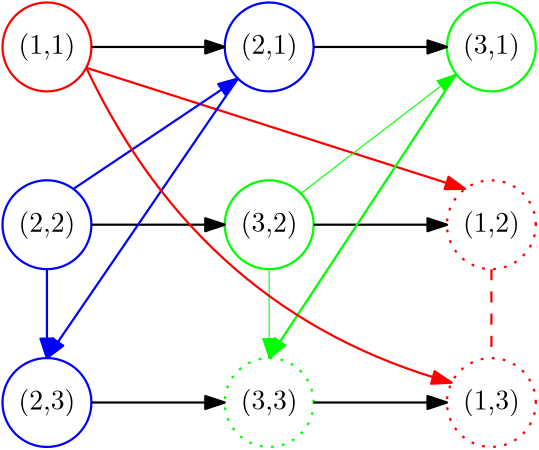 <?xml version="1.0"?>
<!DOCTYPE ipe SYSTEM "ipe.dtd">
<ipe version="70218" creator="Ipe 7.2.24">
<info created="D:20231031194528" modified="D:20231107115748"/>
<ipestyle name="basic">
<symbol name="arrow/arc(spx)">
<path stroke="sym-stroke" fill="sym-stroke" pen="sym-pen">
0 0 m
-1 0.333 l
-1 -0.333 l
h
</path>
</symbol>
<symbol name="arrow/farc(spx)">
<path stroke="sym-stroke" fill="white" pen="sym-pen">
0 0 m
-1 0.333 l
-1 -0.333 l
h
</path>
</symbol>
<symbol name="arrow/ptarc(spx)">
<path stroke="sym-stroke" fill="sym-stroke" pen="sym-pen">
0 0 m
-1 0.333 l
-0.8 0 l
-1 -0.333 l
h
</path>
</symbol>
<symbol name="arrow/fptarc(spx)">
<path stroke="sym-stroke" fill="white" pen="sym-pen">
0 0 m
-1 0.333 l
-0.8 0 l
-1 -0.333 l
h
</path>
</symbol>
<symbol name="mark/circle(sx)" transformations="translations">
<path fill="sym-stroke">
0.6 0 0 0.6 0 0 e
0.4 0 0 0.4 0 0 e
</path>
</symbol>
<symbol name="mark/disk(sx)" transformations="translations">
<path fill="sym-stroke">
0.6 0 0 0.6 0 0 e
</path>
</symbol>
<symbol name="mark/fdisk(sfx)" transformations="translations">
<group>
<path fill="sym-fill">
0.5 0 0 0.5 0 0 e
</path>
<path fill="sym-stroke" fillrule="eofill">
0.6 0 0 0.6 0 0 e
0.4 0 0 0.4 0 0 e
</path>
</group>
</symbol>
<symbol name="mark/box(sx)" transformations="translations">
<path fill="sym-stroke" fillrule="eofill">
-0.6 -0.6 m
0.6 -0.6 l
0.6 0.6 l
-0.6 0.6 l
h
-0.4 -0.4 m
0.4 -0.4 l
0.4 0.4 l
-0.4 0.4 l
h
</path>
</symbol>
<symbol name="mark/square(sx)" transformations="translations">
<path fill="sym-stroke">
-0.6 -0.6 m
0.6 -0.6 l
0.6 0.6 l
-0.6 0.6 l
h
</path>
</symbol>
<symbol name="mark/fsquare(sfx)" transformations="translations">
<group>
<path fill="sym-fill">
-0.5 -0.5 m
0.5 -0.5 l
0.5 0.5 l
-0.5 0.5 l
h
</path>
<path fill="sym-stroke" fillrule="eofill">
-0.6 -0.6 m
0.6 -0.6 l
0.6 0.6 l
-0.6 0.6 l
h
-0.4 -0.4 m
0.4 -0.4 l
0.4 0.4 l
-0.4 0.4 l
h
</path>
</group>
</symbol>
<symbol name="mark/cross(sx)" transformations="translations">
<group>
<path fill="sym-stroke">
-0.43 -0.57 m
0.57 0.43 l
0.43 0.57 l
-0.57 -0.43 l
h
</path>
<path fill="sym-stroke">
-0.43 0.57 m
0.57 -0.43 l
0.43 -0.57 l
-0.57 0.43 l
h
</path>
</group>
</symbol>
<symbol name="arrow/fnormal(spx)">
<path stroke="sym-stroke" fill="white" pen="sym-pen">
0 0 m
-1 0.333 l
-1 -0.333 l
h
</path>
</symbol>
<symbol name="arrow/pointed(spx)">
<path stroke="sym-stroke" fill="sym-stroke" pen="sym-pen">
0 0 m
-1 0.333 l
-0.8 0 l
-1 -0.333 l
h
</path>
</symbol>
<symbol name="arrow/fpointed(spx)">
<path stroke="sym-stroke" fill="white" pen="sym-pen">
0 0 m
-1 0.333 l
-0.8 0 l
-1 -0.333 l
h
</path>
</symbol>
<symbol name="arrow/linear(spx)">
<path stroke="sym-stroke" pen="sym-pen">
-1 0.333 m
0 0 l
-1 -0.333 l
</path>
</symbol>
<symbol name="arrow/fdouble(spx)">
<path stroke="sym-stroke" fill="white" pen="sym-pen">
0 0 m
-1 0.333 l
-1 -0.333 l
h
-1 0 m
-2 0.333 l
-2 -0.333 l
h
</path>
</symbol>
<symbol name="arrow/double(spx)">
<path stroke="sym-stroke" fill="sym-stroke" pen="sym-pen">
0 0 m
-1 0.333 l
-1 -0.333 l
h
-1 0 m
-2 0.333 l
-2 -0.333 l
h
</path>
</symbol>
<symbol name="arrow/mid-normal(spx)">
<path stroke="sym-stroke" fill="sym-stroke" pen="sym-pen">
0.5 0 m
-0.5 0.333 l
-0.5 -0.333 l
h
</path>
</symbol>
<symbol name="arrow/mid-fnormal(spx)">
<path stroke="sym-stroke" fill="white" pen="sym-pen">
0.5 0 m
-0.5 0.333 l
-0.5 -0.333 l
h
</path>
</symbol>
<symbol name="arrow/mid-pointed(spx)">
<path stroke="sym-stroke" fill="sym-stroke" pen="sym-pen">
0.5 0 m
-0.5 0.333 l
-0.3 0 l
-0.5 -0.333 l
h
</path>
</symbol>
<symbol name="arrow/mid-fpointed(spx)">
<path stroke="sym-stroke" fill="white" pen="sym-pen">
0.5 0 m
-0.5 0.333 l
-0.3 0 l
-0.5 -0.333 l
h
</path>
</symbol>
<symbol name="arrow/mid-double(spx)">
<path stroke="sym-stroke" fill="sym-stroke" pen="sym-pen">
1 0 m
0 0.333 l
0 -0.333 l
h
0 0 m
-1 0.333 l
-1 -0.333 l
h
</path>
</symbol>
<symbol name="arrow/mid-fdouble(spx)">
<path stroke="sym-stroke" fill="white" pen="sym-pen">
1 0 m
0 0.333 l
0 -0.333 l
h
0 0 m
-1 0.333 l
-1 -0.333 l
h
</path>
</symbol>
<anglesize name="22.5 deg" value="22.5"/>
<anglesize name="30 deg" value="30"/>
<anglesize name="45 deg" value="45"/>
<anglesize name="60 deg" value="60"/>
<anglesize name="90 deg" value="90"/>
<arrowsize name="large" value="10"/>
<arrowsize name="small" value="5"/>
<arrowsize name="tiny" value="3"/>
<color name="blue" value="0 0 1"/>
<color name="brown" value="0.647 0.165 0.165"/>
<color name="darkblue" value="0 0 0.545"/>
<color name="darkcyan" value="0 0.545 0.545"/>
<color name="darkgray" value="0.663"/>
<color name="darkgreen" value="0 0.392 0"/>
<color name="darkmagenta" value="0.545 0 0.545"/>
<color name="darkorange" value="1 0.549 0"/>
<color name="darkred" value="0.545 0 0"/>
<color name="gold" value="1 0.843 0"/>
<color name="gray" value="0.745"/>
<color name="green" value="0 1 0"/>
<color name="lightblue" value="0.678 0.847 0.902"/>
<color name="lightcyan" value="0.878 1 1"/>
<color name="lightgray" value="0.827"/>
<color name="lightgreen" value="0.565 0.933 0.565"/>
<color name="lightyellow" value="1 1 0.878"/>
<color name="navy" value="0 0 0.502"/>
<color name="orange" value="1 0.647 0"/>
<color name="pink" value="1 0.753 0.796"/>
<color name="purple" value="0.627 0.125 0.941"/>
<color name="red" value="1 0 0"/>
<color name="seagreen" value="0.18 0.545 0.341"/>
<color name="turquoise" value="0.251 0.878 0.816"/>
<color name="violet" value="0.933 0.51 0.933"/>
<color name="yellow" value="1 1 0"/>
<dashstyle name="dash dot dotted" value="[4 2 1 2 1 2] 0"/>
<dashstyle name="dash dotted" value="[4 2 1 2] 0"/>
<dashstyle name="dashed" value="[4] 0"/>
<dashstyle name="dotted" value="[1 3] 0"/>
<gridsize name="10 pts (~3.5 mm)" value="10"/>
<gridsize name="14 pts (~5 mm)" value="14"/>
<gridsize name="16 pts (~6 mm)" value="16"/>
<gridsize name="20 pts (~7 mm)" value="20"/>
<gridsize name="28 pts (~10 mm)" value="28"/>
<gridsize name="32 pts (~12 mm)" value="32"/>
<gridsize name="4 pts" value="4"/>
<gridsize name="56 pts (~20 mm)" value="56"/>
<gridsize name="8 pts (~3 mm)" value="8"/>
<opacity name="10%" value="0.1"/>
<opacity name="30%" value="0.3"/>
<opacity name="50%" value="0.5"/>
<opacity name="75%" value="0.75"/>
<pen name="fat" value="1.2"/>
<pen name="heavier" value="0.8"/>
<pen name="ultrafat" value="2"/>
<symbolsize name="large" value="5"/>
<symbolsize name="small" value="2"/>
<symbolsize name="tiny" value="1.1"/>
<textsize name="Huge" value="\Huge"/>
<textsize name="LARGE" value="\LARGE"/>
<textsize name="Large" value="\Large"/>
<textsize name="footnote" value="\footnotesize"/>
<textsize name="huge" value="\huge"/>
<textsize name="large" value="\large"/>
<textsize name="small" value="\small"/>
<textsize name="tiny" value="\tiny"/>
<textstyle name="center" begin="\begin{center}" end="\end{center}"/>
<textstyle name="item" begin="\begin{itemize}\item{}" end="\end{itemize}"/>
<textstyle name="itemize" begin="\begin{itemize}" end="\end{itemize}"/>
<tiling name="falling" angle="-60" step="4" width="1"/>
<tiling name="rising" angle="30" step="4" width="1"/>
</ipestyle>
<page>
<layer name="alpha"/>
<view layers="alpha" active="alpha"/>
<text layer="alpha" transformations="translations" pos="128 704" stroke="black" type="label" width="20.479" height="7.473" depth="2.49" halign="center" valign="center">(1,1)</text>
<text matrix="1 0 0 1 80 0" transformations="translations" pos="128 704" stroke="black" type="label" width="20.479" height="7.473" depth="2.49" halign="center" valign="center">(2,1)</text>
<text matrix="1 0 0 1 160 0" transformations="translations" pos="128 704" stroke="black" type="label" width="20.479" height="7.473" depth="2.49" halign="center" valign="center">(3,1)</text>
<path stroke="red" pen="heavier">
16 0 0 16 128 704 e
</path>
<path matrix="1 0 0 1 16 0" stroke="blue" pen="heavier">
16 0 0 16 192 704 e
</path>
<path matrix="1 0 0 1 32 0" stroke="green" pen="heavier">
16 0 0 16 256 704 e
</path>
<path stroke="black" pen="heavier" arrow="normal/normal">
144 704 m
192 704 l
</path>
<path stroke="black" pen="heavier" arrow="normal/normal">
224 704 m
272 704 l
</path>
<text matrix="1 0 0 1 0 -64" transformations="translations" pos="128 704" stroke="black" type="label" width="20.479" height="7.473" depth="2.49" halign="center" valign="center">(2,2)</text>
<text matrix="1 0 0 1 80 -64" transformations="translations" pos="128 704" stroke="black" type="label" width="20.479" height="7.473" depth="2.49" halign="center" valign="center">(3,2)</text>
<text matrix="1 0 0 1 160 -64" transformations="translations" pos="128 704" stroke="black" type="label" width="20.479" height="7.473" depth="2.49" halign="center" valign="center">(1,2)</text>
<path matrix="1 0 0 1 0 -64" stroke="blue" pen="heavier">
16 0 0 16 128 704 e
</path>
<path matrix="1 0 0 1 16 -64" stroke="green" pen="heavier">
16 0 0 16 192 704 e
</path>
<path matrix="1 0 0 1 32 -64" stroke="red" dash="dotted" pen="heavier">
16 0 0 16 256 704 e
</path>
<path matrix="1 0 0 1 0 -64" stroke="black" pen="heavier" arrow="normal/normal">
144 704 m
192 704 l
</path>
<path matrix="1 0 0 1 0 -64" stroke="black" pen="heavier" arrow="normal/normal">
224 704 m
272 704 l
</path>
<text matrix="1 0 0 1 0 -128" transformations="translations" pos="128 704" stroke="black" type="label" width="20.479" height="7.473" depth="2.49" halign="center" valign="center">(2,3)</text>
<text matrix="1 0 0 1 80 -128" transformations="translations" pos="128 704" stroke="black" type="label" width="20.479" height="7.473" depth="2.49" halign="center" valign="center">(3,3)</text>
<text matrix="1 0 0 1 160 -128" transformations="translations" pos="128 704" stroke="black" type="label" width="20.479" height="7.473" depth="2.49" halign="center" valign="center">(1,3)</text>
<path matrix="1 0 0 1 0 -128" stroke="blue" pen="heavier">
16 0 0 16 128 704 e
</path>
<path matrix="1 0 0 1 16 -128" stroke="green" dash="dotted" pen="heavier">
16 0 0 16 192 704 e
</path>
<path matrix="1 0 0 1 32 -128" stroke="red" dash="dotted" pen="heavier">
16 0 0 16 256 704 e
</path>
<path matrix="1 0 0 1 0 -128" stroke="black" pen="heavier" arrow="normal/normal">
144 704 m
192 704 l
</path>
<path matrix="1 0 0 1 0 -128" stroke="black" pen="heavier" arrow="normal/normal">
224 704 m
272 704 l
</path>
<path stroke="red" pen="heavier" arrow="normal/normal">
142.139 696.511 m
278.544 652.907 l
</path>
<path stroke="red" dash="dashed" pen="heavier">
288 624 m
288 592 l
</path>
<path stroke="blue" pen="heavier" rarrow="normal/normal">
196.755 692.618 m
137.5 652.874 l
</path>
<path stroke="blue" pen="heavier" arrow="normal/normal">
128 624 m
128 592 l
</path>
<path stroke="blue" pen="heavier" arrow="normal/normal">
196.755 692.618 m
128 592 l
</path>
<path stroke="green" arrow="normal/normal">
219.374 651.253 m
275.347 694.207 l
</path>
<path stroke="green" arrow="normal/normal">
208 624 m
208 592 l
</path>
<path stroke="green" pen="heavier" rarrow="normal/normal">
208 592 m
275.347 694.207 l
</path>
<path stroke="red" pen="heavier" arrow="normal/normal">
142.139 696.511 m
184 608
273.682 583.141 c
</path>
</page>
</ipe>

